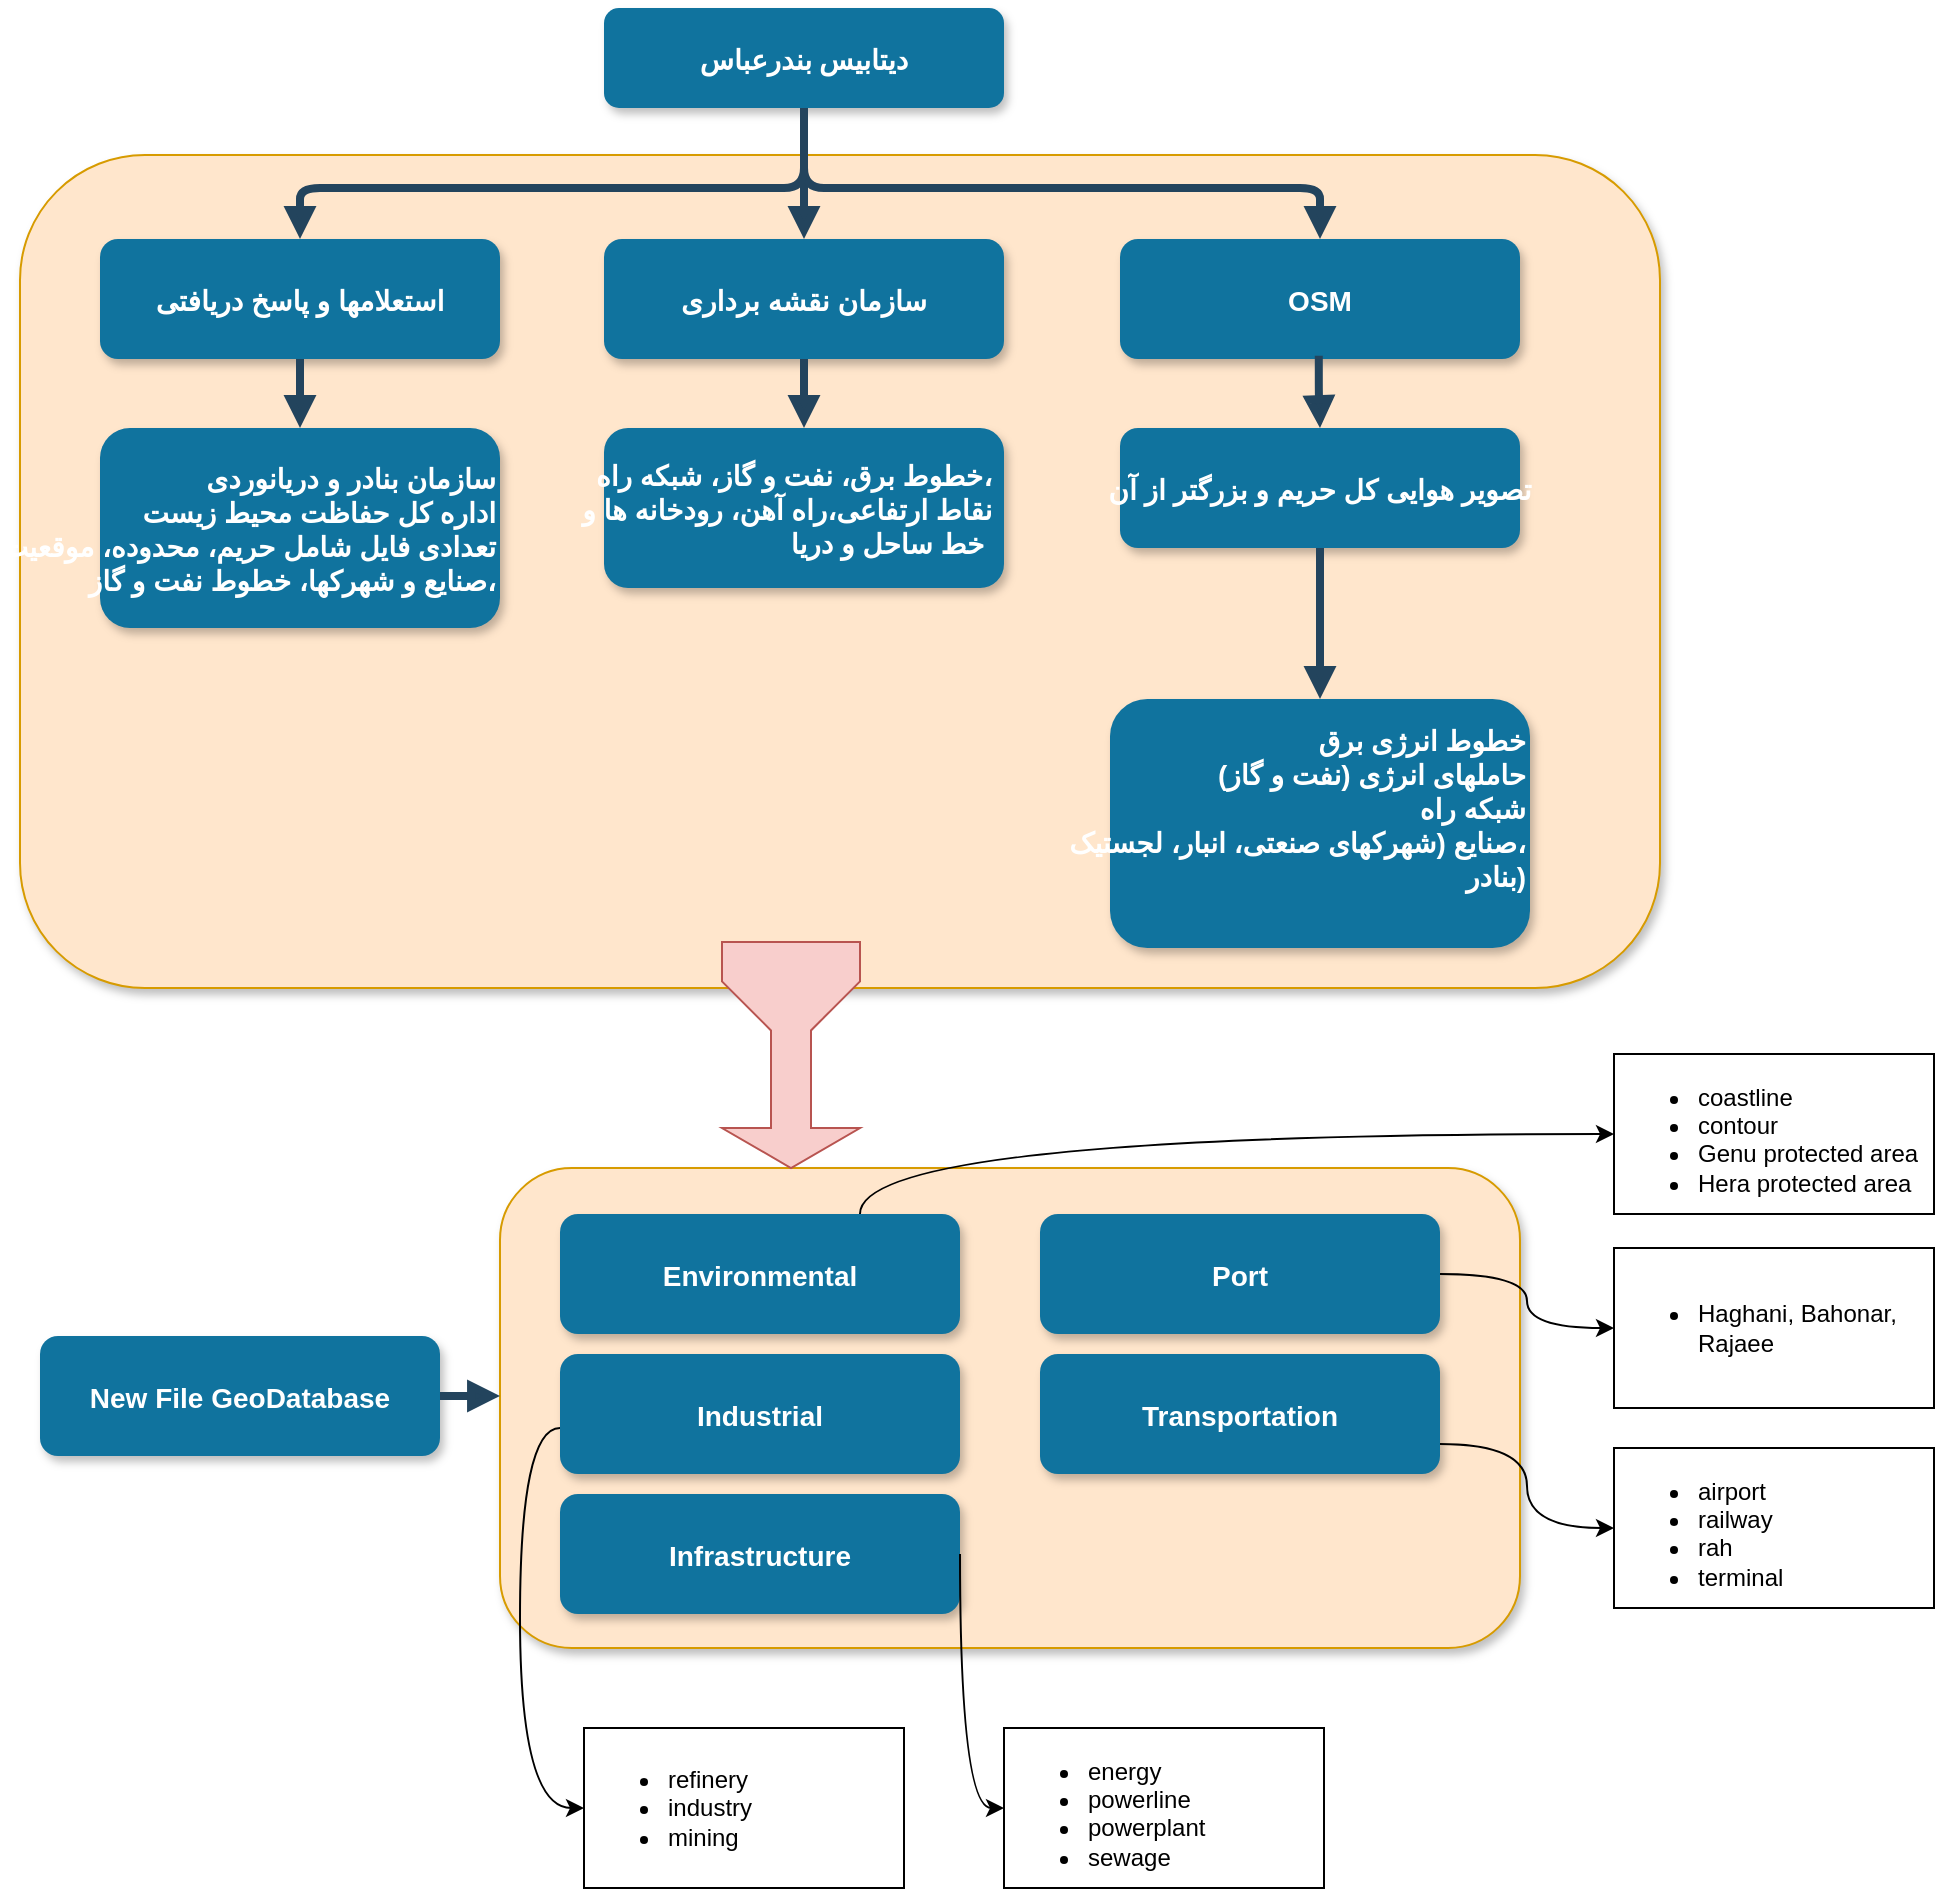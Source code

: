 <mxfile version="24.8.6">
  <diagram name="Page-1" id="97916047-d0de-89f5-080d-49f4d83e522f">
    <mxGraphModel dx="1687" dy="878" grid="1" gridSize="10" guides="1" tooltips="1" connect="1" arrows="1" fold="1" page="1" pageScale="1.5" pageWidth="1169" pageHeight="827" background="none" math="0" shadow="0">
      <root>
        <mxCell id="0" />
        <mxCell id="1" parent="0" />
        <mxCell id="ryKQHnpiaprWrgQYHMXZ-58" value="" style="rounded=1;fillColor=#ffe6cc;strokeColor=#d79b00;shadow=1;fontStyle=1;fontSize=14;" vertex="1" parent="1">
          <mxGeometry x="320" y="620" width="510" height="240" as="geometry" />
        </mxCell>
        <mxCell id="24" value="" style="rounded=1;fillColor=#ffe6cc;strokeColor=#d79b00;shadow=1;fontStyle=1;fontSize=14;" parent="1" vertex="1">
          <mxGeometry x="80" y="113.5" width="820" height="416.5" as="geometry" />
        </mxCell>
        <mxCell id="2" value="دیتابیس بندرعباس" style="rounded=1;fillColor=#10739E;strokeColor=none;shadow=1;gradientColor=none;fontStyle=1;fontColor=#FFFFFF;fontSize=14;fontFamily=Garamond;" parent="1" vertex="1">
          <mxGeometry x="372" y="40" width="200" height="50" as="geometry" />
        </mxCell>
        <mxCell id="5" value="سازمان نقشه برداری" style="rounded=1;fillColor=#10739E;strokeColor=none;shadow=1;gradientColor=none;fontStyle=1;fontColor=#FFFFFF;fontSize=14;" parent="1" vertex="1">
          <mxGeometry x="372" y="155.5" width="200" height="60" as="geometry" />
        </mxCell>
        <mxCell id="6" value="OSM" style="rounded=1;fillColor=#10739E;strokeColor=none;shadow=1;gradientColor=none;fontStyle=1;fontColor=#FFFFFF;fontSize=14;" parent="1" vertex="1">
          <mxGeometry x="630" y="155.5" width="200" height="60" as="geometry" />
        </mxCell>
        <mxCell id="8" value="سازمان بنادر و دریانوردی&#xa;اداره کل حفاظت محیط زیست&#xa;تعدادی فایل شامل حریم، محدوده، موقعیت &#xa;صنایع و شهرکها، خطوط نفت و گاز،" style="rounded=1;fillColor=#10739E;strokeColor=none;shadow=1;gradientColor=none;fontStyle=1;fontColor=#FFFFFF;fontSize=14;align=right;" parent="1" vertex="1">
          <mxGeometry x="120" y="250" width="200" height="100" as="geometry" />
        </mxCell>
        <mxCell id="13" value="خطوط برق، نفت و گاز، شبکه راه، &#xa;نقاط ارتفاعی،راه آهن، رودخانه ها و &#xa;خط ساحل و دریا  " style="rounded=1;fillColor=#10739E;strokeColor=none;shadow=1;gradientColor=none;fontStyle=1;fontColor=#FFFFFF;fontSize=14;align=right;" parent="1" vertex="1">
          <mxGeometry x="372" y="250" width="200" height="80" as="geometry" />
        </mxCell>
        <mxCell id="14" value="New File GeoDatabase" style="rounded=1;fillColor=#10739E;strokeColor=none;shadow=1;gradientColor=none;fontStyle=1;fontColor=#FFFFFF;fontSize=14;" parent="1" vertex="1">
          <mxGeometry x="90" y="704" width="200" height="60" as="geometry" />
        </mxCell>
        <mxCell id="ryKQHnpiaprWrgQYHMXZ-76" style="edgeStyle=orthogonalEdgeStyle;rounded=0;orthogonalLoop=1;jettySize=auto;html=1;exitX=0.75;exitY=0;exitDx=0;exitDy=0;entryX=0;entryY=0.5;entryDx=0;entryDy=0;curved=1;" edge="1" parent="1" source="15" target="ryKQHnpiaprWrgQYHMXZ-75">
          <mxGeometry relative="1" as="geometry" />
        </mxCell>
        <mxCell id="15" value="Environmental" style="rounded=1;fillColor=#10739E;strokeColor=none;shadow=1;gradientColor=none;fontStyle=1;fontColor=#FFFFFF;fontSize=14;" parent="1" vertex="1">
          <mxGeometry x="350" y="643" width="200" height="60" as="geometry" />
        </mxCell>
        <mxCell id="16" value="Industrial" style="rounded=1;fillColor=#10739E;strokeColor=none;shadow=1;gradientColor=none;fontStyle=1;fontColor=#FFFFFF;fontSize=14;" parent="1" vertex="1">
          <mxGeometry x="350" y="713" width="200" height="60" as="geometry" />
        </mxCell>
        <mxCell id="18" value="تصویر هوایی کل حریم و بزرگتر از آن" style="rounded=1;fillColor=#10739E;strokeColor=none;shadow=1;gradientColor=none;fontStyle=1;fontColor=#FFFFFF;fontSize=14;" parent="1" vertex="1">
          <mxGeometry x="630" y="250" width="200" height="60" as="geometry" />
        </mxCell>
        <mxCell id="19" value="خطوط انرژی برق&#xa;حاملهای انرژی (نفت و گاز)&#xa;شبکه راه&#xa;صنایع (شهرکهای صنعتی، انبار، لجستیک،&#xa; بنادر)&#xa;" style="rounded=1;fillColor=#10739E;strokeColor=none;shadow=1;gradientColor=none;fontStyle=1;fontColor=#FFFFFF;fontSize=14;align=right;" parent="1" vertex="1">
          <mxGeometry x="625" y="385.5" width="210" height="124.5" as="geometry" />
        </mxCell>
        <mxCell id="25" value="Infrastructure" style="rounded=1;fillColor=#10739E;strokeColor=none;shadow=1;gradientColor=none;fontStyle=1;fontColor=#FFFFFF;fontSize=14;" parent="1" vertex="1">
          <mxGeometry x="350" y="783" width="200" height="60" as="geometry" />
        </mxCell>
        <mxCell id="26" value="Port" style="rounded=1;fillColor=#10739E;strokeColor=none;shadow=1;gradientColor=none;fontStyle=1;fontColor=#FFFFFF;fontSize=14;" parent="1" vertex="1">
          <mxGeometry x="590" y="643" width="200" height="60" as="geometry" />
        </mxCell>
        <mxCell id="30" value="" style="edgeStyle=elbowEdgeStyle;elbow=vertical;strokeWidth=4;endArrow=block;endFill=1;fontStyle=1;strokeColor=#23445D;exitX=0.5;exitY=1;exitDx=0;exitDy=0;" parent="1" source="2" target="5" edge="1">
          <mxGeometry x="22" y="165.5" width="100" height="100" as="geometry">
            <mxPoint x="602" y="105.5" as="sourcePoint" />
            <mxPoint x="-48" y="-134.5" as="targetPoint" />
          </mxGeometry>
        </mxCell>
        <mxCell id="39" value="" style="edgeStyle=elbowEdgeStyle;elbow=vertical;strokeWidth=4;endArrow=block;endFill=1;fontStyle=1;strokeColor=#23445D;entryX=0.5;entryY=0;entryDx=0;entryDy=0;exitX=0.5;exitY=1;exitDx=0;exitDy=0;" parent="1" source="5" target="13" edge="1">
          <mxGeometry x="62" y="175.5" width="100" height="100" as="geometry">
            <mxPoint x="471.66" y="215.5" as="sourcePoint" />
            <mxPoint x="471.66" y="245.5" as="targetPoint" />
          </mxGeometry>
        </mxCell>
        <mxCell id="41" value="" style="edgeStyle=elbowEdgeStyle;elbow=vertical;strokeWidth=4;endArrow=block;endFill=1;fontStyle=1;strokeColor=#23445D;" parent="1" edge="1" target="ryKQHnpiaprWrgQYHMXZ-58">
          <mxGeometry x="62" y="195.5" width="100" height="100" as="geometry">
            <mxPoint x="290" y="734" as="sourcePoint" />
            <mxPoint x="320" y="755" as="targetPoint" />
            <Array as="points">
              <mxPoint x="310" y="734" />
            </Array>
          </mxGeometry>
        </mxCell>
        <mxCell id="46" value="" style="edgeStyle=elbowEdgeStyle;elbow=vertical;strokeWidth=4;endArrow=block;endFill=1;fontStyle=1;strokeColor=#23445D;" parent="1" source="18" target="19" edge="1">
          <mxGeometry x="72" y="165.5" width="100" height="100" as="geometry">
            <mxPoint x="-98" y="-34.5" as="sourcePoint" />
            <mxPoint x="2" y="-134.5" as="targetPoint" />
          </mxGeometry>
        </mxCell>
        <mxCell id="55" value="" style="edgeStyle=orthogonalEdgeStyle;elbow=vertical;strokeWidth=4;endArrow=block;endFill=1;fontStyle=1;strokeColor=#23445D;exitX=0.5;exitY=1;exitDx=0;exitDy=0;" parent="1" source="2" target="6" edge="1">
          <mxGeometry x="22" y="165.5" width="100" height="100" as="geometry">
            <mxPoint x="602" y="105.5" as="sourcePoint" />
            <mxPoint x="-48" y="-134.5" as="targetPoint" />
            <Array as="points">
              <mxPoint x="472" y="130" />
              <mxPoint x="730" y="130" />
            </Array>
          </mxGeometry>
        </mxCell>
        <mxCell id="eep5pFbjuFZ_VRL1p0cx-62" value="" style="edgeStyle=elbowEdgeStyle;elbow=vertical;strokeWidth=4;endArrow=block;endFill=1;fontStyle=1;strokeColor=#23445D;entryX=0.5;entryY=0;entryDx=0;entryDy=0;exitX=0.497;exitY=0.972;exitDx=0;exitDy=0;exitPerimeter=0;" parent="1" source="6" target="18" edge="1">
          <mxGeometry x="72" y="165.5" width="100" height="100" as="geometry">
            <mxPoint x="729.66" y="215.5" as="sourcePoint" />
            <mxPoint x="730" y="240" as="targetPoint" />
          </mxGeometry>
        </mxCell>
        <mxCell id="eep5pFbjuFZ_VRL1p0cx-65" value="استعلامها و پاسخ دریافتی" style="rounded=1;fillColor=#10739E;strokeColor=none;shadow=1;gradientColor=none;fontStyle=1;fontColor=#FFFFFF;fontSize=14;" parent="1" vertex="1">
          <mxGeometry x="120" y="155.5" width="200" height="60" as="geometry" />
        </mxCell>
        <mxCell id="eep5pFbjuFZ_VRL1p0cx-67" value="" style="edgeStyle=elbowEdgeStyle;elbow=vertical;strokeWidth=4;endArrow=block;endFill=1;fontStyle=1;strokeColor=#23445D;exitX=0.5;exitY=1;exitDx=0;exitDy=0;entryX=0.5;entryY=0;entryDx=0;entryDy=0;" parent="1" source="2" target="eep5pFbjuFZ_VRL1p0cx-65" edge="1">
          <mxGeometry x="22" y="165.5" width="100" height="100" as="geometry">
            <mxPoint x="600" y="100" as="sourcePoint" />
            <mxPoint x="200" y="155" as="targetPoint" />
            <Array as="points">
              <mxPoint x="400" y="130" />
            </Array>
          </mxGeometry>
        </mxCell>
        <mxCell id="eep5pFbjuFZ_VRL1p0cx-68" value="" style="edgeStyle=elbowEdgeStyle;elbow=vertical;strokeWidth=4;endArrow=block;endFill=1;fontStyle=1;strokeColor=#23445D;exitX=0.5;exitY=1;exitDx=0;exitDy=0;entryX=0.5;entryY=0;entryDx=0;entryDy=0;" parent="1" source="eep5pFbjuFZ_VRL1p0cx-65" target="8" edge="1">
          <mxGeometry x="62" y="165.5" width="100" height="100" as="geometry">
            <mxPoint x="222" y="350" as="sourcePoint" />
            <mxPoint x="222" y="416" as="targetPoint" />
          </mxGeometry>
        </mxCell>
        <mxCell id="ryKQHnpiaprWrgQYHMXZ-69" value="" style="html=1;shadow=0;dashed=0;align=center;verticalAlign=middle;shape=mxgraph.arrows2.tailedArrow;dy1=10;dx1=20;notch=0;arrowHead=24.5;dx2=19.71;dy2=34.5;rotation=90;fillStyle=solid;fillColor=#f8cecc;strokeColor=#b85450;" vertex="1" parent="1">
          <mxGeometry x="409" y="529" width="113" height="69" as="geometry" />
        </mxCell>
        <mxCell id="ryKQHnpiaprWrgQYHMXZ-75" value="&lt;ul&gt;&lt;li&gt;&lt;span style=&quot;background-color: initial;&quot;&gt;coastline&lt;/span&gt;&lt;/li&gt;&lt;li&gt;contour&lt;/li&gt;&lt;li&gt;Genu protected area&lt;/li&gt;&lt;li&gt;Hera protected area&lt;/li&gt;&lt;/ul&gt;" style="text;html=1;whiteSpace=wrap;verticalAlign=middle;overflow=hidden;strokeColor=default;" vertex="1" parent="1">
          <mxGeometry x="877" y="563" width="160" height="80" as="geometry" />
        </mxCell>
        <mxCell id="ryKQHnpiaprWrgQYHMXZ-78" value="&lt;ul&gt;&lt;li&gt;&lt;span style=&quot;background-color: initial;&quot;&gt;refinery&lt;/span&gt;&lt;/li&gt;&lt;li&gt;industry&lt;/li&gt;&lt;li&gt;mining&lt;/li&gt;&lt;/ul&gt;" style="text;html=1;whiteSpace=wrap;verticalAlign=middle;overflow=hidden;strokeColor=default;" vertex="1" parent="1">
          <mxGeometry x="362" y="900" width="160" height="80" as="geometry" />
        </mxCell>
        <mxCell id="ryKQHnpiaprWrgQYHMXZ-79" style="edgeStyle=orthogonalEdgeStyle;rounded=0;orthogonalLoop=1;jettySize=auto;html=1;entryX=0;entryY=0.5;entryDx=0;entryDy=0;curved=1;exitX=0;exitY=0.617;exitDx=0;exitDy=0;exitPerimeter=0;" edge="1" target="ryKQHnpiaprWrgQYHMXZ-78" parent="1" source="16">
          <mxGeometry relative="1" as="geometry">
            <mxPoint x="550" y="744" as="sourcePoint" />
          </mxGeometry>
        </mxCell>
        <mxCell id="27" value="Transportation" style="rounded=1;fillColor=#10739E;strokeColor=none;shadow=1;gradientColor=none;fontStyle=1;fontColor=#FFFFFF;fontSize=14;" parent="1" vertex="1">
          <mxGeometry x="590" y="713" width="200" height="60" as="geometry" />
        </mxCell>
        <mxCell id="ryKQHnpiaprWrgQYHMXZ-80" value="&lt;ul&gt;&lt;li&gt;energy&lt;/li&gt;&lt;li&gt;powerline&lt;/li&gt;&lt;li&gt;powerplant&lt;/li&gt;&lt;li&gt;sewage&lt;/li&gt;&lt;/ul&gt;" style="text;html=1;whiteSpace=wrap;verticalAlign=middle;overflow=hidden;strokeColor=default;" vertex="1" parent="1">
          <mxGeometry x="572" y="900" width="160" height="80" as="geometry" />
        </mxCell>
        <mxCell id="ryKQHnpiaprWrgQYHMXZ-81" style="edgeStyle=orthogonalEdgeStyle;rounded=0;orthogonalLoop=1;jettySize=auto;html=1;entryX=0;entryY=0.5;entryDx=0;entryDy=0;curved=1;exitX=1;exitY=0.5;exitDx=0;exitDy=0;" edge="1" target="ryKQHnpiaprWrgQYHMXZ-80" parent="1" source="25">
          <mxGeometry relative="1" as="geometry">
            <mxPoint x="569.96" y="750" as="sourcePoint" />
            <Array as="points">
              <mxPoint x="550" y="940" />
            </Array>
          </mxGeometry>
        </mxCell>
        <mxCell id="ryKQHnpiaprWrgQYHMXZ-82" value="&lt;ul&gt;&lt;li&gt;Haghani, Bahonar, Rajaee&lt;/li&gt;&lt;/ul&gt;" style="text;html=1;whiteSpace=wrap;verticalAlign=middle;overflow=hidden;strokeColor=default;" vertex="1" parent="1">
          <mxGeometry x="877" y="660" width="160" height="80" as="geometry" />
        </mxCell>
        <mxCell id="ryKQHnpiaprWrgQYHMXZ-83" style="edgeStyle=orthogonalEdgeStyle;rounded=0;orthogonalLoop=1;jettySize=auto;html=1;exitX=1;exitY=0.5;exitDx=0;exitDy=0;entryX=0;entryY=0.5;entryDx=0;entryDy=0;curved=1;" edge="1" target="ryKQHnpiaprWrgQYHMXZ-82" parent="1" source="26">
          <mxGeometry relative="1" as="geometry">
            <mxPoint x="780" y="690" as="sourcePoint" />
          </mxGeometry>
        </mxCell>
        <mxCell id="ryKQHnpiaprWrgQYHMXZ-84" value="&lt;ul&gt;&lt;li&gt;airport&lt;/li&gt;&lt;li&gt;railway&lt;/li&gt;&lt;li&gt;rah&lt;/li&gt;&lt;li&gt;terminal&lt;/li&gt;&lt;/ul&gt;" style="text;html=1;whiteSpace=wrap;verticalAlign=middle;overflow=hidden;strokeColor=default;" vertex="1" parent="1">
          <mxGeometry x="877" y="760" width="160" height="80" as="geometry" />
        </mxCell>
        <mxCell id="ryKQHnpiaprWrgQYHMXZ-85" style="edgeStyle=orthogonalEdgeStyle;rounded=0;orthogonalLoop=1;jettySize=auto;html=1;exitX=1;exitY=0.75;exitDx=0;exitDy=0;entryX=0;entryY=0.5;entryDx=0;entryDy=0;curved=1;" edge="1" target="ryKQHnpiaprWrgQYHMXZ-84" parent="1" source="27">
          <mxGeometry relative="1" as="geometry">
            <mxPoint x="790" y="773" as="sourcePoint" />
          </mxGeometry>
        </mxCell>
      </root>
    </mxGraphModel>
  </diagram>
</mxfile>
